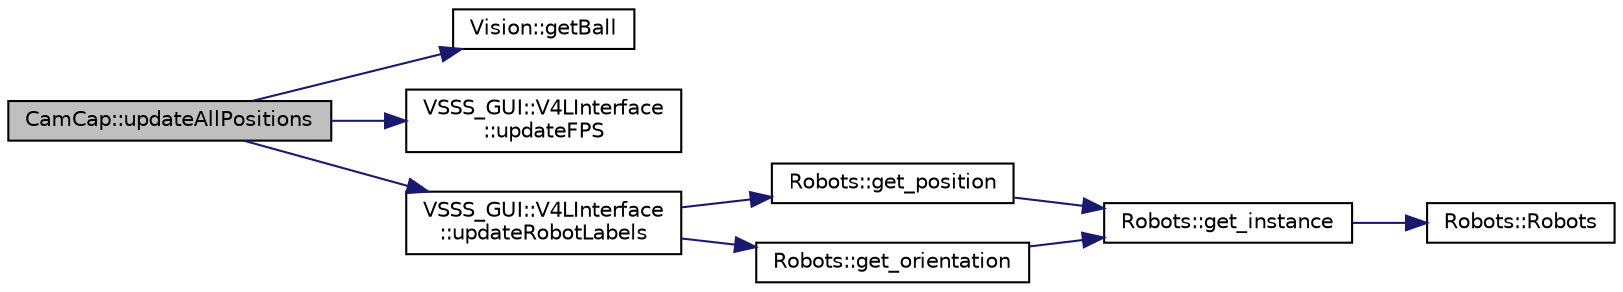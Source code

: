 digraph "CamCap::updateAllPositions"
{
 // INTERACTIVE_SVG=YES
  edge [fontname="Helvetica",fontsize="10",labelfontname="Helvetica",labelfontsize="10"];
  node [fontname="Helvetica",fontsize="10",shape=record];
  rankdir="LR";
  Node532 [label="CamCap::updateAllPositions",height=0.2,width=0.4,color="black", fillcolor="grey75", style="filled", fontcolor="black"];
  Node532 -> Node533 [color="midnightblue",fontsize="10",style="solid",fontname="Helvetica"];
  Node533 [label="Vision::getBall",height=0.2,width=0.4,color="black", fillcolor="white", style="filled",URL="$class_vision.html#a17e19e24cfc7948f646a3cca0488437a"];
  Node532 -> Node534 [color="midnightblue",fontsize="10",style="solid",fontname="Helvetica"];
  Node534 [label="VSSS_GUI::V4LInterface\l::updateFPS",height=0.2,width=0.4,color="black", fillcolor="white", style="filled",URL="$class_v_s_s_s___g_u_i_1_1_v4_l_interface.html#a13330b40a7cbd68c2ed4a244f0726810",tooltip="Updates the interface&#39;s FPS value (Positions frame) "];
  Node532 -> Node535 [color="midnightblue",fontsize="10",style="solid",fontname="Helvetica"];
  Node535 [label="VSSS_GUI::V4LInterface\l::updateRobotLabels",height=0.2,width=0.4,color="black", fillcolor="white", style="filled",URL="$class_v_s_s_s___g_u_i_1_1_v4_l_interface.html#a32c034643a07b5354ad50541413ff08d",tooltip="Updates robots and ball positions on interface (Positions frame) "];
  Node535 -> Node536 [color="midnightblue",fontsize="10",style="solid",fontname="Helvetica"];
  Node536 [label="Robots::get_position",height=0.2,width=0.4,color="black", fillcolor="white", style="filled",URL="$class_robots.html#a1fca8f2f5070176faa6ba1efa2f1ff14"];
  Node536 -> Node537 [color="midnightblue",fontsize="10",style="solid",fontname="Helvetica"];
  Node537 [label="Robots::get_instance",height=0.2,width=0.4,color="black", fillcolor="white", style="filled",URL="$class_robots.html#a589bce74db5f34af384952d48435168f"];
  Node537 -> Node538 [color="midnightblue",fontsize="10",style="solid",fontname="Helvetica"];
  Node538 [label="Robots::Robots",height=0.2,width=0.4,color="black", fillcolor="white", style="filled",URL="$class_robots.html#aa2745a48ebd3e52b9a3020f6afbcb25d",tooltip="Initializes our arrays. "];
  Node535 -> Node539 [color="midnightblue",fontsize="10",style="solid",fontname="Helvetica"];
  Node539 [label="Robots::get_orientation",height=0.2,width=0.4,color="black", fillcolor="white", style="filled",URL="$class_robots.html#ae1d0829c1089322c8fac5830f65b13a0"];
  Node539 -> Node537 [color="midnightblue",fontsize="10",style="solid",fontname="Helvetica"];
}
